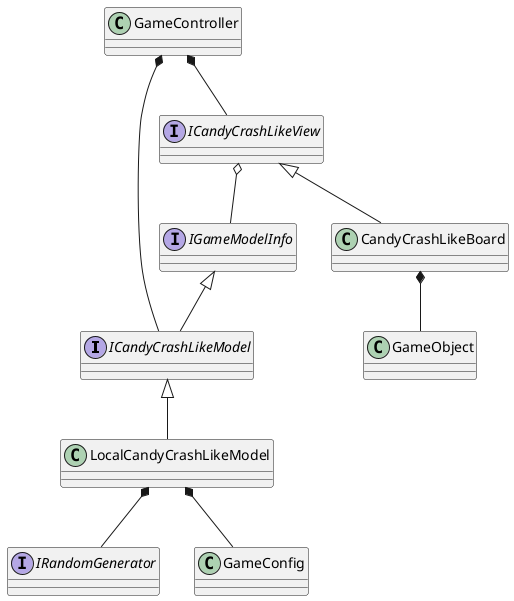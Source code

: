 @startuml
interface ICandyCrashLikeModel
interface IRandomGenerator
interface ICandyCrashLikeView
interface IGameModelInfo

class LocalCandyCrashLikeModel
class GameController
class GameConfig
class CandyCrashLikeBoard

class GameObject

ICandyCrashLikeModel <|-- LocalCandyCrashLikeModel
IGameModelInfo <|-- ICandyCrashLikeModel

GameController *-- ICandyCrashLikeModel

GameController *-- ICandyCrashLikeView

LocalCandyCrashLikeModel *-- IRandomGenerator

LocalCandyCrashLikeModel *-- GameConfig

ICandyCrashLikeView <|-- CandyCrashLikeBoard

CandyCrashLikeBoard *-- GameObject

ICandyCrashLikeView o-- IGameModelInfo
@enduml